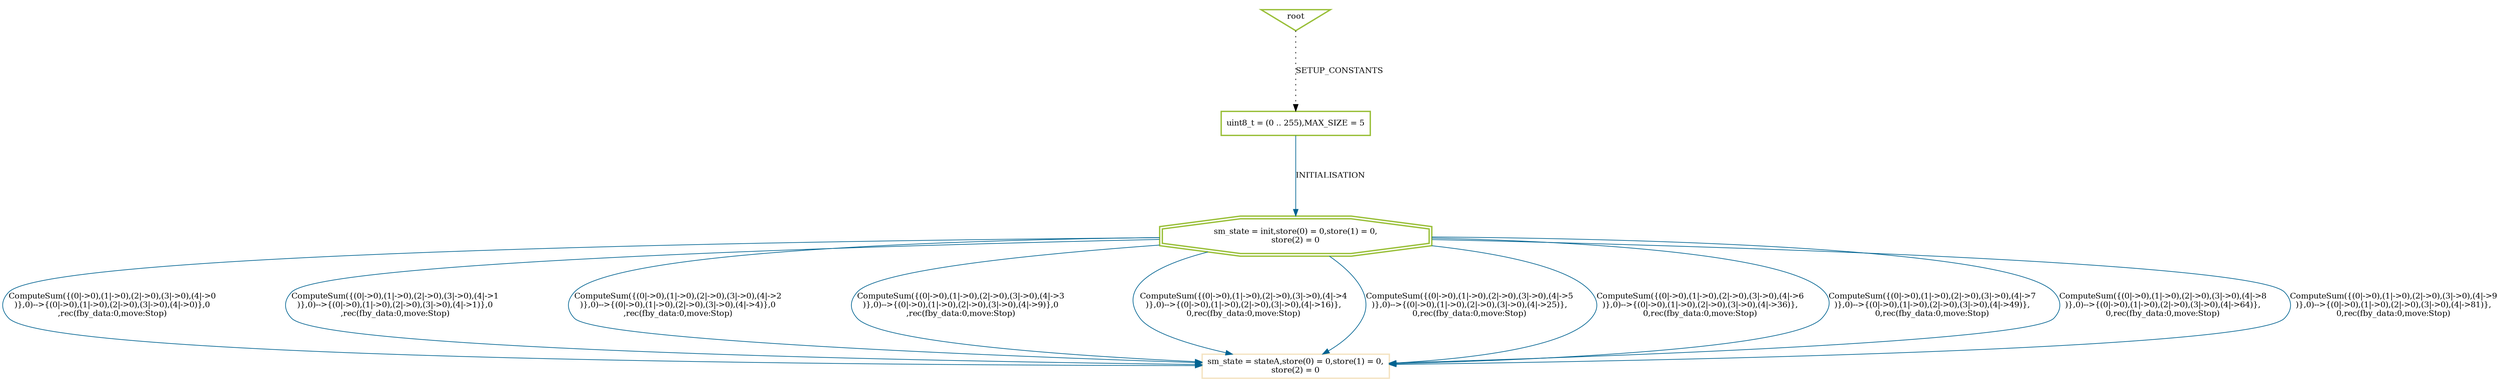 digraph visited_states {
graph [nodesep=1.5, ranksep=1.5];
root [shape=invtriangle, color="#99BF38", fontsize=12, penwidth=2, label="root"];

root -> 0 [style = dotted, color = black, label="SETUP_CONSTANTS", fontsize=12];

0 [shape=box, color="#99BF38", fontsize=12, penwidth=2, label="uint8_t = (0 .. 255),MAX_SIZE = 5"];

0 -> 1 [color = "#006391", label="INITIALISATION", fontsize=12];

1 [shape=doubleoctagon, color="#99BF38", fontsize=12, penwidth=2, label="sm_state = init,store(0) = 0,store(1) = 0,\nstore(2) = 0"];

1 -> 2 [color = "#006391", label="ComputeSum(\{(0\|-\>0),(1\|-\>0),(2\|-\>0),(3\|-\>0),(4\|-\>0\n)\},0)--\>\{(0\|-\>0),(1\|-\>0),(2\|-\>0),(3\|-\>0),(4\|-\>0)\},0\n,rec(fby_data:0,move:Stop)", fontsize=12];
1 -> 2 [color = "#006391", label="ComputeSum(\{(0\|-\>0),(1\|-\>0),(2\|-\>0),(3\|-\>0),(4\|-\>1\n)\},0)--\>\{(0\|-\>0),(1\|-\>0),(2\|-\>0),(3\|-\>0),(4\|-\>1)\},0\n,rec(fby_data:0,move:Stop)", fontsize=12];
1 -> 2 [color = "#006391", label="ComputeSum(\{(0\|-\>0),(1\|-\>0),(2\|-\>0),(3\|-\>0),(4\|-\>2\n)\},0)--\>\{(0\|-\>0),(1\|-\>0),(2\|-\>0),(3\|-\>0),(4\|-\>4)\},0\n,rec(fby_data:0,move:Stop)", fontsize=12];
1 -> 2 [color = "#006391", label="ComputeSum(\{(0\|-\>0),(1\|-\>0),(2\|-\>0),(3\|-\>0),(4\|-\>3\n)\},0)--\>\{(0\|-\>0),(1\|-\>0),(2\|-\>0),(3\|-\>0),(4\|-\>9)\},0\n,rec(fby_data:0,move:Stop)", fontsize=12];
1 -> 2 [color = "#006391", label="ComputeSum(\{(0\|-\>0),(1\|-\>0),(2\|-\>0),(3\|-\>0),(4\|-\>4\n)\},0)--\>\{(0\|-\>0),(1\|-\>0),(2\|-\>0),(3\|-\>0),(4\|-\>16)\},\n0,rec(fby_data:0,move:Stop)", fontsize=12];
1 -> 2 [color = "#006391", label="ComputeSum(\{(0\|-\>0),(1\|-\>0),(2\|-\>0),(3\|-\>0),(4\|-\>5\n)\},0)--\>\{(0\|-\>0),(1\|-\>0),(2\|-\>0),(3\|-\>0),(4\|-\>25)\},\n0,rec(fby_data:0,move:Stop)", fontsize=12];
1 -> 2 [color = "#006391", label="ComputeSum(\{(0\|-\>0),(1\|-\>0),(2\|-\>0),(3\|-\>0),(4\|-\>6\n)\},0)--\>\{(0\|-\>0),(1\|-\>0),(2\|-\>0),(3\|-\>0),(4\|-\>36)\},\n0,rec(fby_data:0,move:Stop)", fontsize=12];
1 -> 2 [color = "#006391", label="ComputeSum(\{(0\|-\>0),(1\|-\>0),(2\|-\>0),(3\|-\>0),(4\|-\>7\n)\},0)--\>\{(0\|-\>0),(1\|-\>0),(2\|-\>0),(3\|-\>0),(4\|-\>49)\},\n0,rec(fby_data:0,move:Stop)", fontsize=12];
1 -> 2 [color = "#006391", label="ComputeSum(\{(0\|-\>0),(1\|-\>0),(2\|-\>0),(3\|-\>0),(4\|-\>8\n)\},0)--\>\{(0\|-\>0),(1\|-\>0),(2\|-\>0),(3\|-\>0),(4\|-\>64)\},\n0,rec(fby_data:0,move:Stop)", fontsize=12];
1 -> 2 [color = "#006391", label="ComputeSum(\{(0\|-\>0),(1\|-\>0),(2\|-\>0),(3\|-\>0),(4\|-\>9\n)\},0)--\>\{(0\|-\>0),(1\|-\>0),(2\|-\>0),(3\|-\>0),(4\|-\>81)\},\n0,rec(fby_data:0,move:Stop)", fontsize=12];

2 [shape=box, color="#F4E3C1", fontsize=12, penwidth=2, label="sm_state = stateA,store(0) = 0,store(1) = 0,\nstore(2) = 0"];


}
